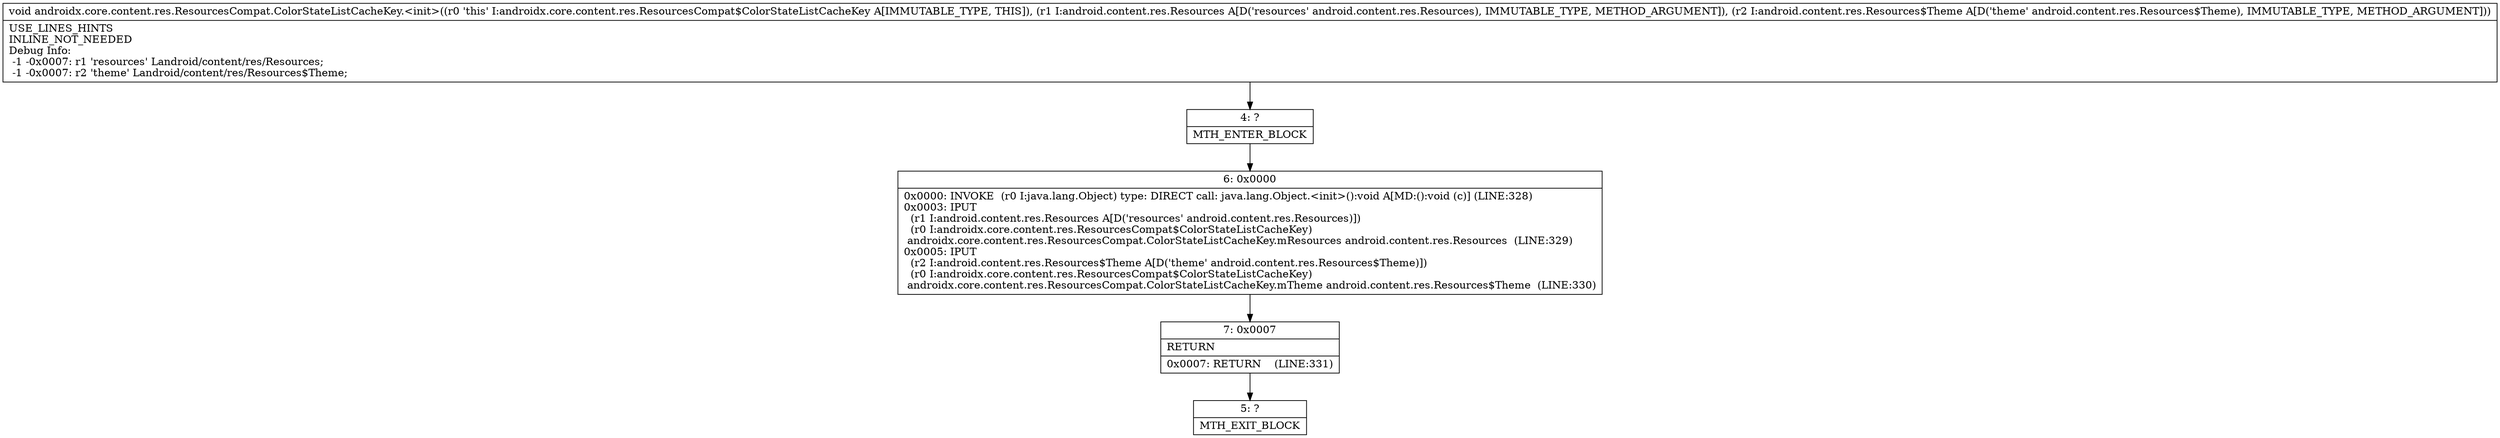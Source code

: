 digraph "CFG forandroidx.core.content.res.ResourcesCompat.ColorStateListCacheKey.\<init\>(Landroid\/content\/res\/Resources;Landroid\/content\/res\/Resources$Theme;)V" {
Node_4 [shape=record,label="{4\:\ ?|MTH_ENTER_BLOCK\l}"];
Node_6 [shape=record,label="{6\:\ 0x0000|0x0000: INVOKE  (r0 I:java.lang.Object) type: DIRECT call: java.lang.Object.\<init\>():void A[MD:():void (c)] (LINE:328)\l0x0003: IPUT  \l  (r1 I:android.content.res.Resources A[D('resources' android.content.res.Resources)])\l  (r0 I:androidx.core.content.res.ResourcesCompat$ColorStateListCacheKey)\l androidx.core.content.res.ResourcesCompat.ColorStateListCacheKey.mResources android.content.res.Resources  (LINE:329)\l0x0005: IPUT  \l  (r2 I:android.content.res.Resources$Theme A[D('theme' android.content.res.Resources$Theme)])\l  (r0 I:androidx.core.content.res.ResourcesCompat$ColorStateListCacheKey)\l androidx.core.content.res.ResourcesCompat.ColorStateListCacheKey.mTheme android.content.res.Resources$Theme  (LINE:330)\l}"];
Node_7 [shape=record,label="{7\:\ 0x0007|RETURN\l|0x0007: RETURN    (LINE:331)\l}"];
Node_5 [shape=record,label="{5\:\ ?|MTH_EXIT_BLOCK\l}"];
MethodNode[shape=record,label="{void androidx.core.content.res.ResourcesCompat.ColorStateListCacheKey.\<init\>((r0 'this' I:androidx.core.content.res.ResourcesCompat$ColorStateListCacheKey A[IMMUTABLE_TYPE, THIS]), (r1 I:android.content.res.Resources A[D('resources' android.content.res.Resources), IMMUTABLE_TYPE, METHOD_ARGUMENT]), (r2 I:android.content.res.Resources$Theme A[D('theme' android.content.res.Resources$Theme), IMMUTABLE_TYPE, METHOD_ARGUMENT]))  | USE_LINES_HINTS\lINLINE_NOT_NEEDED\lDebug Info:\l  \-1 \-0x0007: r1 'resources' Landroid\/content\/res\/Resources;\l  \-1 \-0x0007: r2 'theme' Landroid\/content\/res\/Resources$Theme;\l}"];
MethodNode -> Node_4;Node_4 -> Node_6;
Node_6 -> Node_7;
Node_7 -> Node_5;
}

